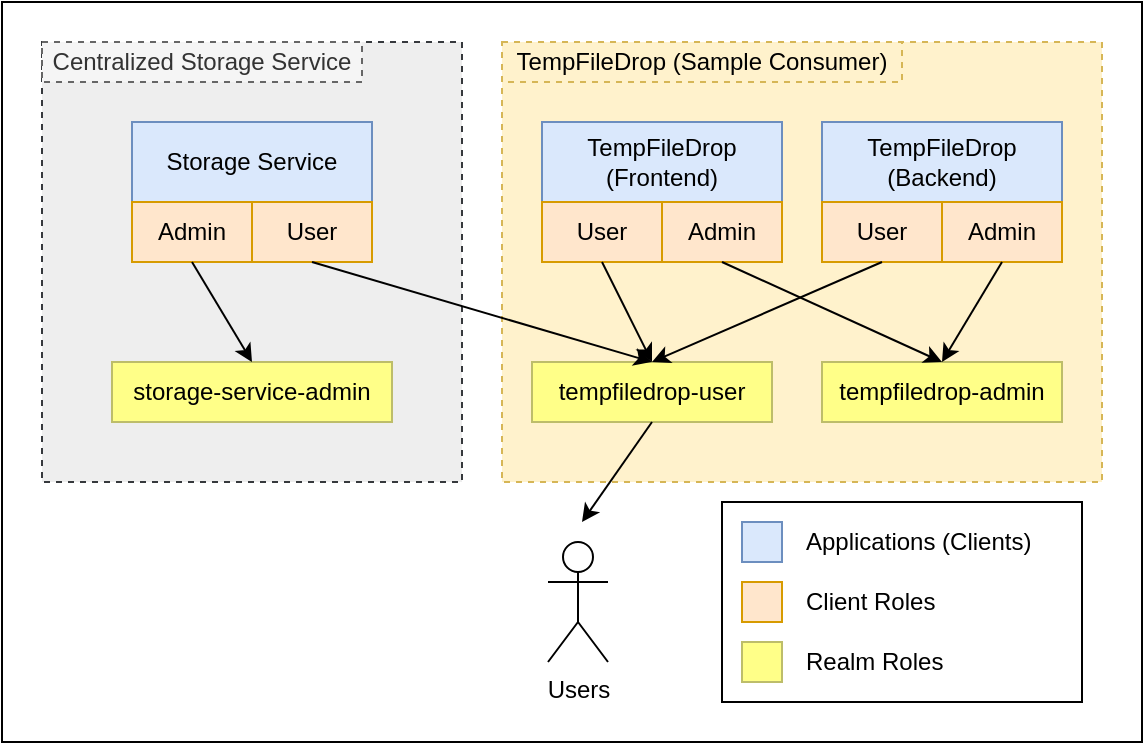 <mxfile version="14.7.6" type="device"><diagram id="-et195VMFCXE0nUGpKms" name="Page-1"><mxGraphModel dx="965" dy="486" grid="1" gridSize="10" guides="1" tooltips="1" connect="1" arrows="1" fold="1" page="1" pageScale="1" pageWidth="850" pageHeight="1100" math="0" shadow="0"><root><mxCell id="0"/><mxCell id="1" parent="0"/><mxCell id="K2-aBJAvlc_ZpKI501sd-34" value="" style="rounded=0;whiteSpace=wrap;html=1;strokeColor=#000000;align=left;verticalAlign=middle;" parent="1" vertex="1"><mxGeometry x="50" y="60" width="570" height="370" as="geometry"/></mxCell><mxCell id="K2-aBJAvlc_ZpKI501sd-31" value="" style="rounded=0;whiteSpace=wrap;html=1;strokeColor=#d6b656;align=left;verticalAlign=middle;fillColor=#fff2cc;dashed=1;" parent="1" vertex="1"><mxGeometry x="300" y="80" width="300" height="220" as="geometry"/></mxCell><mxCell id="K2-aBJAvlc_ZpKI501sd-30" value="" style="rounded=0;whiteSpace=wrap;html=1;strokeColor=#36393d;align=left;verticalAlign=middle;fillColor=#eeeeee;dashed=1;" parent="1" vertex="1"><mxGeometry x="70" y="80" width="210" height="220" as="geometry"/></mxCell><mxCell id="K2-aBJAvlc_ZpKI501sd-10" value="" style="rounded=0;whiteSpace=wrap;html=1;align=left;verticalAlign=middle;" parent="1" vertex="1"><mxGeometry x="410" y="310" width="180" height="100" as="geometry"/></mxCell><mxCell id="K2-aBJAvlc_ZpKI501sd-1" value="Storage Service" style="rounded=0;whiteSpace=wrap;html=1;fillColor=#dae8fc;strokeColor=#6c8ebf;" parent="1" vertex="1"><mxGeometry x="115" y="120" width="120" height="40" as="geometry"/></mxCell><mxCell id="K2-aBJAvlc_ZpKI501sd-2" value="TempFileDrop&lt;br&gt;(Frontend)" style="rounded=0;whiteSpace=wrap;html=1;fillColor=#dae8fc;strokeColor=#6c8ebf;" parent="1" vertex="1"><mxGeometry x="320" y="120" width="120" height="40" as="geometry"/></mxCell><mxCell id="K2-aBJAvlc_ZpKI501sd-3" value="" style="rounded=0;whiteSpace=wrap;html=1;align=center;verticalAlign=middle;fillColor=#dae8fc;strokeColor=#6c8ebf;" parent="1" vertex="1"><mxGeometry x="420" y="320" width="20" height="20" as="geometry"/></mxCell><mxCell id="K2-aBJAvlc_ZpKI501sd-4" value="Applications (Clients)" style="text;html=1;strokeColor=none;fillColor=none;align=left;verticalAlign=middle;whiteSpace=wrap;rounded=0;" parent="1" vertex="1"><mxGeometry x="450" y="320" width="130" height="20" as="geometry"/></mxCell><mxCell id="K2-aBJAvlc_ZpKI501sd-5" value="" style="rounded=0;whiteSpace=wrap;html=1;align=center;verticalAlign=middle;fillColor=#ffe6cc;strokeColor=#d79b00;" parent="1" vertex="1"><mxGeometry x="420" y="350" width="20" height="20" as="geometry"/></mxCell><mxCell id="K2-aBJAvlc_ZpKI501sd-7" value="Client Roles" style="text;html=1;strokeColor=none;fillColor=none;align=left;verticalAlign=middle;whiteSpace=wrap;rounded=0;" parent="1" vertex="1"><mxGeometry x="450" y="350" width="130" height="20" as="geometry"/></mxCell><mxCell id="K2-aBJAvlc_ZpKI501sd-8" value="" style="rounded=0;whiteSpace=wrap;html=1;align=center;verticalAlign=middle;fillColor=#ffff88;strokeColor=#BDBD6A;" parent="1" vertex="1"><mxGeometry x="420" y="380" width="20" height="20" as="geometry"/></mxCell><mxCell id="K2-aBJAvlc_ZpKI501sd-9" value="Realm Roles" style="text;html=1;strokeColor=none;fillColor=none;align=left;verticalAlign=middle;whiteSpace=wrap;rounded=0;" parent="1" vertex="1"><mxGeometry x="450" y="380" width="130" height="20" as="geometry"/></mxCell><mxCell id="K2-aBJAvlc_ZpKI501sd-11" value="User" style="rounded=0;whiteSpace=wrap;html=1;align=center;verticalAlign=middle;fillColor=#ffe6cc;strokeColor=#d79b00;" parent="1" vertex="1"><mxGeometry x="175" y="160" width="60" height="30" as="geometry"/></mxCell><mxCell id="K2-aBJAvlc_ZpKI501sd-12" value="Admin" style="rounded=0;whiteSpace=wrap;html=1;align=center;verticalAlign=middle;fillColor=#ffe6cc;strokeColor=#d79b00;" parent="1" vertex="1"><mxGeometry x="115" y="160" width="60" height="30" as="geometry"/></mxCell><mxCell id="K2-aBJAvlc_ZpKI501sd-13" value="User" style="rounded=0;whiteSpace=wrap;html=1;align=center;verticalAlign=middle;fillColor=#ffe6cc;strokeColor=#d79b00;" parent="1" vertex="1"><mxGeometry x="320" y="160" width="60" height="30" as="geometry"/></mxCell><mxCell id="K2-aBJAvlc_ZpKI501sd-14" value="Admin" style="rounded=0;whiteSpace=wrap;html=1;align=center;verticalAlign=middle;fillColor=#ffe6cc;strokeColor=#d79b00;" parent="1" vertex="1"><mxGeometry x="380" y="160" width="60" height="30" as="geometry"/></mxCell><mxCell id="K2-aBJAvlc_ZpKI501sd-16" value="tempfiledrop-user" style="rounded=0;whiteSpace=wrap;html=1;align=center;verticalAlign=middle;fillColor=#ffff88;strokeColor=#BDBD6A;" parent="1" vertex="1"><mxGeometry x="315" y="240" width="120" height="30" as="geometry"/></mxCell><mxCell id="K2-aBJAvlc_ZpKI501sd-17" value="tempfiledrop-admin" style="rounded=0;whiteSpace=wrap;html=1;align=center;verticalAlign=middle;fillColor=#ffff88;strokeColor=#BDBD6A;" parent="1" vertex="1"><mxGeometry x="460" y="240" width="120" height="30" as="geometry"/></mxCell><mxCell id="K2-aBJAvlc_ZpKI501sd-18" value="" style="endArrow=classic;html=1;exitX=0.5;exitY=1;exitDx=0;exitDy=0;entryX=0.5;entryY=0;entryDx=0;entryDy=0;" parent="1" source="K2-aBJAvlc_ZpKI501sd-14" target="K2-aBJAvlc_ZpKI501sd-17" edge="1"><mxGeometry width="50" height="50" relative="1" as="geometry"><mxPoint x="440" y="290" as="sourcePoint"/><mxPoint x="490" y="240" as="targetPoint"/></mxGeometry></mxCell><mxCell id="K2-aBJAvlc_ZpKI501sd-19" value="" style="endArrow=classic;html=1;exitX=0.5;exitY=1;exitDx=0;exitDy=0;entryX=0.5;entryY=0;entryDx=0;entryDy=0;" parent="1" source="K2-aBJAvlc_ZpKI501sd-13" target="K2-aBJAvlc_ZpKI501sd-16" edge="1"><mxGeometry width="50" height="50" relative="1" as="geometry"><mxPoint x="440" y="290" as="sourcePoint"/><mxPoint x="740" y="220" as="targetPoint"/></mxGeometry></mxCell><mxCell id="K2-aBJAvlc_ZpKI501sd-20" value="" style="endArrow=classic;html=1;exitX=0.5;exitY=1;exitDx=0;exitDy=0;entryX=0.5;entryY=0;entryDx=0;entryDy=0;" parent="1" source="K2-aBJAvlc_ZpKI501sd-11" target="K2-aBJAvlc_ZpKI501sd-16" edge="1"><mxGeometry width="50" height="50" relative="1" as="geometry"><mxPoint x="390" y="290" as="sourcePoint"/><mxPoint x="440" y="240" as="targetPoint"/></mxGeometry></mxCell><mxCell id="K2-aBJAvlc_ZpKI501sd-21" value="storage-service-admin" style="rounded=0;whiteSpace=wrap;html=1;align=center;verticalAlign=middle;fillColor=#ffff88;strokeColor=#BDBD6A;" parent="1" vertex="1"><mxGeometry x="105" y="240" width="140" height="30" as="geometry"/></mxCell><mxCell id="K2-aBJAvlc_ZpKI501sd-22" value="" style="endArrow=classic;html=1;exitX=0.5;exitY=1;exitDx=0;exitDy=0;entryX=0.5;entryY=0;entryDx=0;entryDy=0;" parent="1" source="K2-aBJAvlc_ZpKI501sd-12" target="K2-aBJAvlc_ZpKI501sd-21" edge="1"><mxGeometry width="50" height="50" relative="1" as="geometry"><mxPoint x="360" y="280" as="sourcePoint"/><mxPoint x="410" y="230" as="targetPoint"/></mxGeometry></mxCell><mxCell id="K2-aBJAvlc_ZpKI501sd-26" value="Users" style="shape=umlActor;verticalLabelPosition=bottom;verticalAlign=top;html=1;outlineConnect=0;" parent="1" vertex="1"><mxGeometry x="323" y="330" width="30" height="60" as="geometry"/></mxCell><mxCell id="K2-aBJAvlc_ZpKI501sd-29" value="" style="endArrow=classic;html=1;exitX=0.5;exitY=1;exitDx=0;exitDy=0;" parent="1" source="K2-aBJAvlc_ZpKI501sd-16" edge="1"><mxGeometry width="50" height="50" relative="1" as="geometry"><mxPoint x="300" y="360" as="sourcePoint"/><mxPoint x="340" y="320" as="targetPoint"/></mxGeometry></mxCell><mxCell id="K2-aBJAvlc_ZpKI501sd-32" value="TempFileDrop (Sample Consumer)" style="text;html=1;fillColor=#fff2cc;align=center;verticalAlign=middle;whiteSpace=wrap;rounded=0;dashed=1;strokeColor=#d6b656;" parent="1" vertex="1"><mxGeometry x="300" y="80" width="200" height="20" as="geometry"/></mxCell><mxCell id="K2-aBJAvlc_ZpKI501sd-33" value="Centralized Storage Service" style="text;html=1;fillColor=#f5f5f5;align=center;verticalAlign=middle;whiteSpace=wrap;rounded=0;dashed=1;strokeColor=#666666;fontColor=#333333;" parent="1" vertex="1"><mxGeometry x="70" y="80" width="160" height="20" as="geometry"/></mxCell><mxCell id="eOZfDoAmwTFACfhEtmkX-1" value="TempFileDrop&lt;br&gt;(Backend)" style="rounded=0;whiteSpace=wrap;html=1;fillColor=#dae8fc;strokeColor=#6c8ebf;" vertex="1" parent="1"><mxGeometry x="460" y="120" width="120" height="40" as="geometry"/></mxCell><mxCell id="eOZfDoAmwTFACfhEtmkX-2" value="User" style="rounded=0;whiteSpace=wrap;html=1;align=center;verticalAlign=middle;fillColor=#ffe6cc;strokeColor=#d79b00;" vertex="1" parent="1"><mxGeometry x="460" y="160" width="60" height="30" as="geometry"/></mxCell><mxCell id="eOZfDoAmwTFACfhEtmkX-3" value="Admin" style="rounded=0;whiteSpace=wrap;html=1;align=center;verticalAlign=middle;fillColor=#ffe6cc;strokeColor=#d79b00;" vertex="1" parent="1"><mxGeometry x="520" y="160" width="60" height="30" as="geometry"/></mxCell><mxCell id="eOZfDoAmwTFACfhEtmkX-4" value="" style="endArrow=classic;html=1;exitX=0.5;exitY=1;exitDx=0;exitDy=0;entryX=0.5;entryY=0;entryDx=0;entryDy=0;" edge="1" parent="1" source="eOZfDoAmwTFACfhEtmkX-2" target="K2-aBJAvlc_ZpKI501sd-16"><mxGeometry width="50" height="50" relative="1" as="geometry"><mxPoint x="410" y="240" as="sourcePoint"/><mxPoint x="640" y="240" as="targetPoint"/></mxGeometry></mxCell><mxCell id="eOZfDoAmwTFACfhEtmkX-5" value="" style="endArrow=classic;html=1;exitX=0.5;exitY=1;exitDx=0;exitDy=0;entryX=0.5;entryY=0;entryDx=0;entryDy=0;" edge="1" parent="1" source="eOZfDoAmwTFACfhEtmkX-3" target="K2-aBJAvlc_ZpKI501sd-17"><mxGeometry width="50" height="50" relative="1" as="geometry"><mxPoint x="410" y="240" as="sourcePoint"/><mxPoint x="730" y="240" as="targetPoint"/></mxGeometry></mxCell></root></mxGraphModel></diagram></mxfile>